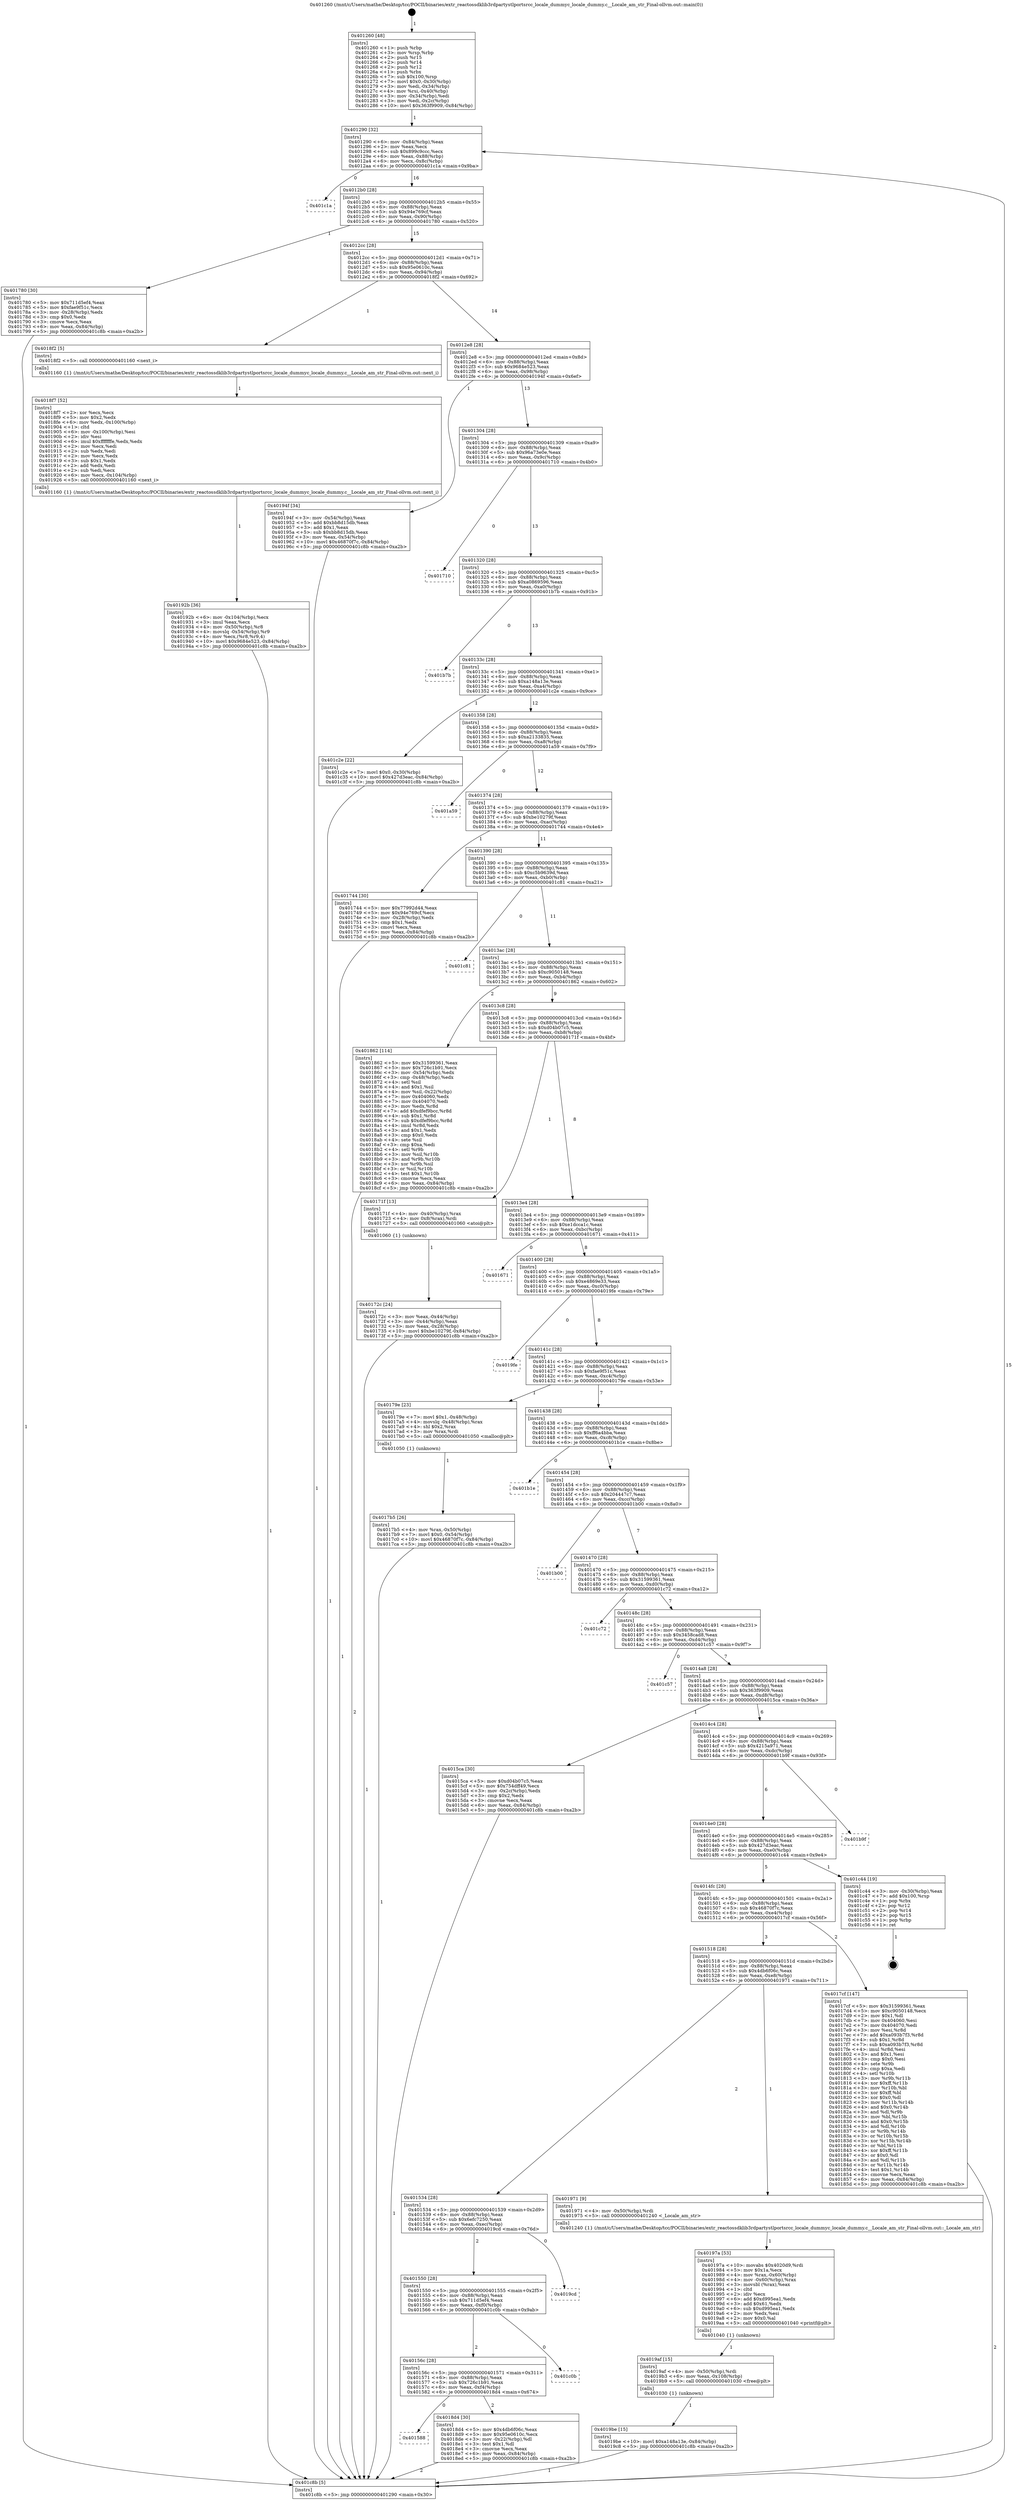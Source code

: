 digraph "0x401260" {
  label = "0x401260 (/mnt/c/Users/mathe/Desktop/tcc/POCII/binaries/extr_reactossdklib3rdpartystlportsrcc_locale_dummyc_locale_dummy.c__Locale_am_str_Final-ollvm.out::main(0))"
  labelloc = "t"
  node[shape=record]

  Entry [label="",width=0.3,height=0.3,shape=circle,fillcolor=black,style=filled]
  "0x401290" [label="{
     0x401290 [32]\l
     | [instrs]\l
     &nbsp;&nbsp;0x401290 \<+6\>: mov -0x84(%rbp),%eax\l
     &nbsp;&nbsp;0x401296 \<+2\>: mov %eax,%ecx\l
     &nbsp;&nbsp;0x401298 \<+6\>: sub $0x899c9ccc,%ecx\l
     &nbsp;&nbsp;0x40129e \<+6\>: mov %eax,-0x88(%rbp)\l
     &nbsp;&nbsp;0x4012a4 \<+6\>: mov %ecx,-0x8c(%rbp)\l
     &nbsp;&nbsp;0x4012aa \<+6\>: je 0000000000401c1a \<main+0x9ba\>\l
  }"]
  "0x401c1a" [label="{
     0x401c1a\l
  }", style=dashed]
  "0x4012b0" [label="{
     0x4012b0 [28]\l
     | [instrs]\l
     &nbsp;&nbsp;0x4012b0 \<+5\>: jmp 00000000004012b5 \<main+0x55\>\l
     &nbsp;&nbsp;0x4012b5 \<+6\>: mov -0x88(%rbp),%eax\l
     &nbsp;&nbsp;0x4012bb \<+5\>: sub $0x94e769cf,%eax\l
     &nbsp;&nbsp;0x4012c0 \<+6\>: mov %eax,-0x90(%rbp)\l
     &nbsp;&nbsp;0x4012c6 \<+6\>: je 0000000000401780 \<main+0x520\>\l
  }"]
  Exit [label="",width=0.3,height=0.3,shape=circle,fillcolor=black,style=filled,peripheries=2]
  "0x401780" [label="{
     0x401780 [30]\l
     | [instrs]\l
     &nbsp;&nbsp;0x401780 \<+5\>: mov $0x711d5ef4,%eax\l
     &nbsp;&nbsp;0x401785 \<+5\>: mov $0xfae9f51c,%ecx\l
     &nbsp;&nbsp;0x40178a \<+3\>: mov -0x28(%rbp),%edx\l
     &nbsp;&nbsp;0x40178d \<+3\>: cmp $0x0,%edx\l
     &nbsp;&nbsp;0x401790 \<+3\>: cmove %ecx,%eax\l
     &nbsp;&nbsp;0x401793 \<+6\>: mov %eax,-0x84(%rbp)\l
     &nbsp;&nbsp;0x401799 \<+5\>: jmp 0000000000401c8b \<main+0xa2b\>\l
  }"]
  "0x4012cc" [label="{
     0x4012cc [28]\l
     | [instrs]\l
     &nbsp;&nbsp;0x4012cc \<+5\>: jmp 00000000004012d1 \<main+0x71\>\l
     &nbsp;&nbsp;0x4012d1 \<+6\>: mov -0x88(%rbp),%eax\l
     &nbsp;&nbsp;0x4012d7 \<+5\>: sub $0x95e0610c,%eax\l
     &nbsp;&nbsp;0x4012dc \<+6\>: mov %eax,-0x94(%rbp)\l
     &nbsp;&nbsp;0x4012e2 \<+6\>: je 00000000004018f2 \<main+0x692\>\l
  }"]
  "0x4019be" [label="{
     0x4019be [15]\l
     | [instrs]\l
     &nbsp;&nbsp;0x4019be \<+10\>: movl $0xa148a13e,-0x84(%rbp)\l
     &nbsp;&nbsp;0x4019c8 \<+5\>: jmp 0000000000401c8b \<main+0xa2b\>\l
  }"]
  "0x4018f2" [label="{
     0x4018f2 [5]\l
     | [instrs]\l
     &nbsp;&nbsp;0x4018f2 \<+5\>: call 0000000000401160 \<next_i\>\l
     | [calls]\l
     &nbsp;&nbsp;0x401160 \{1\} (/mnt/c/Users/mathe/Desktop/tcc/POCII/binaries/extr_reactossdklib3rdpartystlportsrcc_locale_dummyc_locale_dummy.c__Locale_am_str_Final-ollvm.out::next_i)\l
  }"]
  "0x4012e8" [label="{
     0x4012e8 [28]\l
     | [instrs]\l
     &nbsp;&nbsp;0x4012e8 \<+5\>: jmp 00000000004012ed \<main+0x8d\>\l
     &nbsp;&nbsp;0x4012ed \<+6\>: mov -0x88(%rbp),%eax\l
     &nbsp;&nbsp;0x4012f3 \<+5\>: sub $0x9684e523,%eax\l
     &nbsp;&nbsp;0x4012f8 \<+6\>: mov %eax,-0x98(%rbp)\l
     &nbsp;&nbsp;0x4012fe \<+6\>: je 000000000040194f \<main+0x6ef\>\l
  }"]
  "0x4019af" [label="{
     0x4019af [15]\l
     | [instrs]\l
     &nbsp;&nbsp;0x4019af \<+4\>: mov -0x50(%rbp),%rdi\l
     &nbsp;&nbsp;0x4019b3 \<+6\>: mov %eax,-0x108(%rbp)\l
     &nbsp;&nbsp;0x4019b9 \<+5\>: call 0000000000401030 \<free@plt\>\l
     | [calls]\l
     &nbsp;&nbsp;0x401030 \{1\} (unknown)\l
  }"]
  "0x40194f" [label="{
     0x40194f [34]\l
     | [instrs]\l
     &nbsp;&nbsp;0x40194f \<+3\>: mov -0x54(%rbp),%eax\l
     &nbsp;&nbsp;0x401952 \<+5\>: add $0xbb8d15db,%eax\l
     &nbsp;&nbsp;0x401957 \<+3\>: add $0x1,%eax\l
     &nbsp;&nbsp;0x40195a \<+5\>: sub $0xbb8d15db,%eax\l
     &nbsp;&nbsp;0x40195f \<+3\>: mov %eax,-0x54(%rbp)\l
     &nbsp;&nbsp;0x401962 \<+10\>: movl $0x46870f7c,-0x84(%rbp)\l
     &nbsp;&nbsp;0x40196c \<+5\>: jmp 0000000000401c8b \<main+0xa2b\>\l
  }"]
  "0x401304" [label="{
     0x401304 [28]\l
     | [instrs]\l
     &nbsp;&nbsp;0x401304 \<+5\>: jmp 0000000000401309 \<main+0xa9\>\l
     &nbsp;&nbsp;0x401309 \<+6\>: mov -0x88(%rbp),%eax\l
     &nbsp;&nbsp;0x40130f \<+5\>: sub $0x96a73e0e,%eax\l
     &nbsp;&nbsp;0x401314 \<+6\>: mov %eax,-0x9c(%rbp)\l
     &nbsp;&nbsp;0x40131a \<+6\>: je 0000000000401710 \<main+0x4b0\>\l
  }"]
  "0x40197a" [label="{
     0x40197a [53]\l
     | [instrs]\l
     &nbsp;&nbsp;0x40197a \<+10\>: movabs $0x4020d9,%rdi\l
     &nbsp;&nbsp;0x401984 \<+5\>: mov $0x1a,%ecx\l
     &nbsp;&nbsp;0x401989 \<+4\>: mov %rax,-0x60(%rbp)\l
     &nbsp;&nbsp;0x40198d \<+4\>: mov -0x60(%rbp),%rax\l
     &nbsp;&nbsp;0x401991 \<+3\>: movsbl (%rax),%eax\l
     &nbsp;&nbsp;0x401994 \<+1\>: cltd\l
     &nbsp;&nbsp;0x401995 \<+2\>: idiv %ecx\l
     &nbsp;&nbsp;0x401997 \<+6\>: add $0xd995ea1,%edx\l
     &nbsp;&nbsp;0x40199d \<+3\>: add $0x61,%edx\l
     &nbsp;&nbsp;0x4019a0 \<+6\>: sub $0xd995ea1,%edx\l
     &nbsp;&nbsp;0x4019a6 \<+2\>: mov %edx,%esi\l
     &nbsp;&nbsp;0x4019a8 \<+2\>: mov $0x0,%al\l
     &nbsp;&nbsp;0x4019aa \<+5\>: call 0000000000401040 \<printf@plt\>\l
     | [calls]\l
     &nbsp;&nbsp;0x401040 \{1\} (unknown)\l
  }"]
  "0x401710" [label="{
     0x401710\l
  }", style=dashed]
  "0x401320" [label="{
     0x401320 [28]\l
     | [instrs]\l
     &nbsp;&nbsp;0x401320 \<+5\>: jmp 0000000000401325 \<main+0xc5\>\l
     &nbsp;&nbsp;0x401325 \<+6\>: mov -0x88(%rbp),%eax\l
     &nbsp;&nbsp;0x40132b \<+5\>: sub $0xa0869596,%eax\l
     &nbsp;&nbsp;0x401330 \<+6\>: mov %eax,-0xa0(%rbp)\l
     &nbsp;&nbsp;0x401336 \<+6\>: je 0000000000401b7b \<main+0x91b\>\l
  }"]
  "0x40192b" [label="{
     0x40192b [36]\l
     | [instrs]\l
     &nbsp;&nbsp;0x40192b \<+6\>: mov -0x104(%rbp),%ecx\l
     &nbsp;&nbsp;0x401931 \<+3\>: imul %eax,%ecx\l
     &nbsp;&nbsp;0x401934 \<+4\>: mov -0x50(%rbp),%r8\l
     &nbsp;&nbsp;0x401938 \<+4\>: movslq -0x54(%rbp),%r9\l
     &nbsp;&nbsp;0x40193c \<+4\>: mov %ecx,(%r8,%r9,4)\l
     &nbsp;&nbsp;0x401940 \<+10\>: movl $0x9684e523,-0x84(%rbp)\l
     &nbsp;&nbsp;0x40194a \<+5\>: jmp 0000000000401c8b \<main+0xa2b\>\l
  }"]
  "0x401b7b" [label="{
     0x401b7b\l
  }", style=dashed]
  "0x40133c" [label="{
     0x40133c [28]\l
     | [instrs]\l
     &nbsp;&nbsp;0x40133c \<+5\>: jmp 0000000000401341 \<main+0xe1\>\l
     &nbsp;&nbsp;0x401341 \<+6\>: mov -0x88(%rbp),%eax\l
     &nbsp;&nbsp;0x401347 \<+5\>: sub $0xa148a13e,%eax\l
     &nbsp;&nbsp;0x40134c \<+6\>: mov %eax,-0xa4(%rbp)\l
     &nbsp;&nbsp;0x401352 \<+6\>: je 0000000000401c2e \<main+0x9ce\>\l
  }"]
  "0x4018f7" [label="{
     0x4018f7 [52]\l
     | [instrs]\l
     &nbsp;&nbsp;0x4018f7 \<+2\>: xor %ecx,%ecx\l
     &nbsp;&nbsp;0x4018f9 \<+5\>: mov $0x2,%edx\l
     &nbsp;&nbsp;0x4018fe \<+6\>: mov %edx,-0x100(%rbp)\l
     &nbsp;&nbsp;0x401904 \<+1\>: cltd\l
     &nbsp;&nbsp;0x401905 \<+6\>: mov -0x100(%rbp),%esi\l
     &nbsp;&nbsp;0x40190b \<+2\>: idiv %esi\l
     &nbsp;&nbsp;0x40190d \<+6\>: imul $0xfffffffe,%edx,%edx\l
     &nbsp;&nbsp;0x401913 \<+2\>: mov %ecx,%edi\l
     &nbsp;&nbsp;0x401915 \<+2\>: sub %edx,%edi\l
     &nbsp;&nbsp;0x401917 \<+2\>: mov %ecx,%edx\l
     &nbsp;&nbsp;0x401919 \<+3\>: sub $0x1,%edx\l
     &nbsp;&nbsp;0x40191c \<+2\>: add %edx,%edi\l
     &nbsp;&nbsp;0x40191e \<+2\>: sub %edi,%ecx\l
     &nbsp;&nbsp;0x401920 \<+6\>: mov %ecx,-0x104(%rbp)\l
     &nbsp;&nbsp;0x401926 \<+5\>: call 0000000000401160 \<next_i\>\l
     | [calls]\l
     &nbsp;&nbsp;0x401160 \{1\} (/mnt/c/Users/mathe/Desktop/tcc/POCII/binaries/extr_reactossdklib3rdpartystlportsrcc_locale_dummyc_locale_dummy.c__Locale_am_str_Final-ollvm.out::next_i)\l
  }"]
  "0x401c2e" [label="{
     0x401c2e [22]\l
     | [instrs]\l
     &nbsp;&nbsp;0x401c2e \<+7\>: movl $0x0,-0x30(%rbp)\l
     &nbsp;&nbsp;0x401c35 \<+10\>: movl $0x427d3eac,-0x84(%rbp)\l
     &nbsp;&nbsp;0x401c3f \<+5\>: jmp 0000000000401c8b \<main+0xa2b\>\l
  }"]
  "0x401358" [label="{
     0x401358 [28]\l
     | [instrs]\l
     &nbsp;&nbsp;0x401358 \<+5\>: jmp 000000000040135d \<main+0xfd\>\l
     &nbsp;&nbsp;0x40135d \<+6\>: mov -0x88(%rbp),%eax\l
     &nbsp;&nbsp;0x401363 \<+5\>: sub $0xa2133835,%eax\l
     &nbsp;&nbsp;0x401368 \<+6\>: mov %eax,-0xa8(%rbp)\l
     &nbsp;&nbsp;0x40136e \<+6\>: je 0000000000401a59 \<main+0x7f9\>\l
  }"]
  "0x401588" [label="{
     0x401588\l
  }", style=dashed]
  "0x401a59" [label="{
     0x401a59\l
  }", style=dashed]
  "0x401374" [label="{
     0x401374 [28]\l
     | [instrs]\l
     &nbsp;&nbsp;0x401374 \<+5\>: jmp 0000000000401379 \<main+0x119\>\l
     &nbsp;&nbsp;0x401379 \<+6\>: mov -0x88(%rbp),%eax\l
     &nbsp;&nbsp;0x40137f \<+5\>: sub $0xbe10279f,%eax\l
     &nbsp;&nbsp;0x401384 \<+6\>: mov %eax,-0xac(%rbp)\l
     &nbsp;&nbsp;0x40138a \<+6\>: je 0000000000401744 \<main+0x4e4\>\l
  }"]
  "0x4018d4" [label="{
     0x4018d4 [30]\l
     | [instrs]\l
     &nbsp;&nbsp;0x4018d4 \<+5\>: mov $0x4db6f06c,%eax\l
     &nbsp;&nbsp;0x4018d9 \<+5\>: mov $0x95e0610c,%ecx\l
     &nbsp;&nbsp;0x4018de \<+3\>: mov -0x22(%rbp),%dl\l
     &nbsp;&nbsp;0x4018e1 \<+3\>: test $0x1,%dl\l
     &nbsp;&nbsp;0x4018e4 \<+3\>: cmovne %ecx,%eax\l
     &nbsp;&nbsp;0x4018e7 \<+6\>: mov %eax,-0x84(%rbp)\l
     &nbsp;&nbsp;0x4018ed \<+5\>: jmp 0000000000401c8b \<main+0xa2b\>\l
  }"]
  "0x401744" [label="{
     0x401744 [30]\l
     | [instrs]\l
     &nbsp;&nbsp;0x401744 \<+5\>: mov $0x77992d44,%eax\l
     &nbsp;&nbsp;0x401749 \<+5\>: mov $0x94e769cf,%ecx\l
     &nbsp;&nbsp;0x40174e \<+3\>: mov -0x28(%rbp),%edx\l
     &nbsp;&nbsp;0x401751 \<+3\>: cmp $0x1,%edx\l
     &nbsp;&nbsp;0x401754 \<+3\>: cmovl %ecx,%eax\l
     &nbsp;&nbsp;0x401757 \<+6\>: mov %eax,-0x84(%rbp)\l
     &nbsp;&nbsp;0x40175d \<+5\>: jmp 0000000000401c8b \<main+0xa2b\>\l
  }"]
  "0x401390" [label="{
     0x401390 [28]\l
     | [instrs]\l
     &nbsp;&nbsp;0x401390 \<+5\>: jmp 0000000000401395 \<main+0x135\>\l
     &nbsp;&nbsp;0x401395 \<+6\>: mov -0x88(%rbp),%eax\l
     &nbsp;&nbsp;0x40139b \<+5\>: sub $0xc5b9639d,%eax\l
     &nbsp;&nbsp;0x4013a0 \<+6\>: mov %eax,-0xb0(%rbp)\l
     &nbsp;&nbsp;0x4013a6 \<+6\>: je 0000000000401c81 \<main+0xa21\>\l
  }"]
  "0x40156c" [label="{
     0x40156c [28]\l
     | [instrs]\l
     &nbsp;&nbsp;0x40156c \<+5\>: jmp 0000000000401571 \<main+0x311\>\l
     &nbsp;&nbsp;0x401571 \<+6\>: mov -0x88(%rbp),%eax\l
     &nbsp;&nbsp;0x401577 \<+5\>: sub $0x726c1b91,%eax\l
     &nbsp;&nbsp;0x40157c \<+6\>: mov %eax,-0xf4(%rbp)\l
     &nbsp;&nbsp;0x401582 \<+6\>: je 00000000004018d4 \<main+0x674\>\l
  }"]
  "0x401c81" [label="{
     0x401c81\l
  }", style=dashed]
  "0x4013ac" [label="{
     0x4013ac [28]\l
     | [instrs]\l
     &nbsp;&nbsp;0x4013ac \<+5\>: jmp 00000000004013b1 \<main+0x151\>\l
     &nbsp;&nbsp;0x4013b1 \<+6\>: mov -0x88(%rbp),%eax\l
     &nbsp;&nbsp;0x4013b7 \<+5\>: sub $0xc9050148,%eax\l
     &nbsp;&nbsp;0x4013bc \<+6\>: mov %eax,-0xb4(%rbp)\l
     &nbsp;&nbsp;0x4013c2 \<+6\>: je 0000000000401862 \<main+0x602\>\l
  }"]
  "0x401c0b" [label="{
     0x401c0b\l
  }", style=dashed]
  "0x401862" [label="{
     0x401862 [114]\l
     | [instrs]\l
     &nbsp;&nbsp;0x401862 \<+5\>: mov $0x31599361,%eax\l
     &nbsp;&nbsp;0x401867 \<+5\>: mov $0x726c1b91,%ecx\l
     &nbsp;&nbsp;0x40186c \<+3\>: mov -0x54(%rbp),%edx\l
     &nbsp;&nbsp;0x40186f \<+3\>: cmp -0x48(%rbp),%edx\l
     &nbsp;&nbsp;0x401872 \<+4\>: setl %sil\l
     &nbsp;&nbsp;0x401876 \<+4\>: and $0x1,%sil\l
     &nbsp;&nbsp;0x40187a \<+4\>: mov %sil,-0x22(%rbp)\l
     &nbsp;&nbsp;0x40187e \<+7\>: mov 0x404060,%edx\l
     &nbsp;&nbsp;0x401885 \<+7\>: mov 0x404070,%edi\l
     &nbsp;&nbsp;0x40188c \<+3\>: mov %edx,%r8d\l
     &nbsp;&nbsp;0x40188f \<+7\>: add $0xdfef9bcc,%r8d\l
     &nbsp;&nbsp;0x401896 \<+4\>: sub $0x1,%r8d\l
     &nbsp;&nbsp;0x40189a \<+7\>: sub $0xdfef9bcc,%r8d\l
     &nbsp;&nbsp;0x4018a1 \<+4\>: imul %r8d,%edx\l
     &nbsp;&nbsp;0x4018a5 \<+3\>: and $0x1,%edx\l
     &nbsp;&nbsp;0x4018a8 \<+3\>: cmp $0x0,%edx\l
     &nbsp;&nbsp;0x4018ab \<+4\>: sete %sil\l
     &nbsp;&nbsp;0x4018af \<+3\>: cmp $0xa,%edi\l
     &nbsp;&nbsp;0x4018b2 \<+4\>: setl %r9b\l
     &nbsp;&nbsp;0x4018b6 \<+3\>: mov %sil,%r10b\l
     &nbsp;&nbsp;0x4018b9 \<+3\>: and %r9b,%r10b\l
     &nbsp;&nbsp;0x4018bc \<+3\>: xor %r9b,%sil\l
     &nbsp;&nbsp;0x4018bf \<+3\>: or %sil,%r10b\l
     &nbsp;&nbsp;0x4018c2 \<+4\>: test $0x1,%r10b\l
     &nbsp;&nbsp;0x4018c6 \<+3\>: cmovne %ecx,%eax\l
     &nbsp;&nbsp;0x4018c9 \<+6\>: mov %eax,-0x84(%rbp)\l
     &nbsp;&nbsp;0x4018cf \<+5\>: jmp 0000000000401c8b \<main+0xa2b\>\l
  }"]
  "0x4013c8" [label="{
     0x4013c8 [28]\l
     | [instrs]\l
     &nbsp;&nbsp;0x4013c8 \<+5\>: jmp 00000000004013cd \<main+0x16d\>\l
     &nbsp;&nbsp;0x4013cd \<+6\>: mov -0x88(%rbp),%eax\l
     &nbsp;&nbsp;0x4013d3 \<+5\>: sub $0xd04b07c5,%eax\l
     &nbsp;&nbsp;0x4013d8 \<+6\>: mov %eax,-0xb8(%rbp)\l
     &nbsp;&nbsp;0x4013de \<+6\>: je 000000000040171f \<main+0x4bf\>\l
  }"]
  "0x401550" [label="{
     0x401550 [28]\l
     | [instrs]\l
     &nbsp;&nbsp;0x401550 \<+5\>: jmp 0000000000401555 \<main+0x2f5\>\l
     &nbsp;&nbsp;0x401555 \<+6\>: mov -0x88(%rbp),%eax\l
     &nbsp;&nbsp;0x40155b \<+5\>: sub $0x711d5ef4,%eax\l
     &nbsp;&nbsp;0x401560 \<+6\>: mov %eax,-0xf0(%rbp)\l
     &nbsp;&nbsp;0x401566 \<+6\>: je 0000000000401c0b \<main+0x9ab\>\l
  }"]
  "0x40171f" [label="{
     0x40171f [13]\l
     | [instrs]\l
     &nbsp;&nbsp;0x40171f \<+4\>: mov -0x40(%rbp),%rax\l
     &nbsp;&nbsp;0x401723 \<+4\>: mov 0x8(%rax),%rdi\l
     &nbsp;&nbsp;0x401727 \<+5\>: call 0000000000401060 \<atoi@plt\>\l
     | [calls]\l
     &nbsp;&nbsp;0x401060 \{1\} (unknown)\l
  }"]
  "0x4013e4" [label="{
     0x4013e4 [28]\l
     | [instrs]\l
     &nbsp;&nbsp;0x4013e4 \<+5\>: jmp 00000000004013e9 \<main+0x189\>\l
     &nbsp;&nbsp;0x4013e9 \<+6\>: mov -0x88(%rbp),%eax\l
     &nbsp;&nbsp;0x4013ef \<+5\>: sub $0xe1dcca1c,%eax\l
     &nbsp;&nbsp;0x4013f4 \<+6\>: mov %eax,-0xbc(%rbp)\l
     &nbsp;&nbsp;0x4013fa \<+6\>: je 0000000000401671 \<main+0x411\>\l
  }"]
  "0x4019cd" [label="{
     0x4019cd\l
  }", style=dashed]
  "0x401671" [label="{
     0x401671\l
  }", style=dashed]
  "0x401400" [label="{
     0x401400 [28]\l
     | [instrs]\l
     &nbsp;&nbsp;0x401400 \<+5\>: jmp 0000000000401405 \<main+0x1a5\>\l
     &nbsp;&nbsp;0x401405 \<+6\>: mov -0x88(%rbp),%eax\l
     &nbsp;&nbsp;0x40140b \<+5\>: sub $0xe4869e33,%eax\l
     &nbsp;&nbsp;0x401410 \<+6\>: mov %eax,-0xc0(%rbp)\l
     &nbsp;&nbsp;0x401416 \<+6\>: je 00000000004019fe \<main+0x79e\>\l
  }"]
  "0x401534" [label="{
     0x401534 [28]\l
     | [instrs]\l
     &nbsp;&nbsp;0x401534 \<+5\>: jmp 0000000000401539 \<main+0x2d9\>\l
     &nbsp;&nbsp;0x401539 \<+6\>: mov -0x88(%rbp),%eax\l
     &nbsp;&nbsp;0x40153f \<+5\>: sub $0x6efc7250,%eax\l
     &nbsp;&nbsp;0x401544 \<+6\>: mov %eax,-0xec(%rbp)\l
     &nbsp;&nbsp;0x40154a \<+6\>: je 00000000004019cd \<main+0x76d\>\l
  }"]
  "0x4019fe" [label="{
     0x4019fe\l
  }", style=dashed]
  "0x40141c" [label="{
     0x40141c [28]\l
     | [instrs]\l
     &nbsp;&nbsp;0x40141c \<+5\>: jmp 0000000000401421 \<main+0x1c1\>\l
     &nbsp;&nbsp;0x401421 \<+6\>: mov -0x88(%rbp),%eax\l
     &nbsp;&nbsp;0x401427 \<+5\>: sub $0xfae9f51c,%eax\l
     &nbsp;&nbsp;0x40142c \<+6\>: mov %eax,-0xc4(%rbp)\l
     &nbsp;&nbsp;0x401432 \<+6\>: je 000000000040179e \<main+0x53e\>\l
  }"]
  "0x401971" [label="{
     0x401971 [9]\l
     | [instrs]\l
     &nbsp;&nbsp;0x401971 \<+4\>: mov -0x50(%rbp),%rdi\l
     &nbsp;&nbsp;0x401975 \<+5\>: call 0000000000401240 \<_Locale_am_str\>\l
     | [calls]\l
     &nbsp;&nbsp;0x401240 \{1\} (/mnt/c/Users/mathe/Desktop/tcc/POCII/binaries/extr_reactossdklib3rdpartystlportsrcc_locale_dummyc_locale_dummy.c__Locale_am_str_Final-ollvm.out::_Locale_am_str)\l
  }"]
  "0x40179e" [label="{
     0x40179e [23]\l
     | [instrs]\l
     &nbsp;&nbsp;0x40179e \<+7\>: movl $0x1,-0x48(%rbp)\l
     &nbsp;&nbsp;0x4017a5 \<+4\>: movslq -0x48(%rbp),%rax\l
     &nbsp;&nbsp;0x4017a9 \<+4\>: shl $0x2,%rax\l
     &nbsp;&nbsp;0x4017ad \<+3\>: mov %rax,%rdi\l
     &nbsp;&nbsp;0x4017b0 \<+5\>: call 0000000000401050 \<malloc@plt\>\l
     | [calls]\l
     &nbsp;&nbsp;0x401050 \{1\} (unknown)\l
  }"]
  "0x401438" [label="{
     0x401438 [28]\l
     | [instrs]\l
     &nbsp;&nbsp;0x401438 \<+5\>: jmp 000000000040143d \<main+0x1dd\>\l
     &nbsp;&nbsp;0x40143d \<+6\>: mov -0x88(%rbp),%eax\l
     &nbsp;&nbsp;0x401443 \<+5\>: sub $0xff6a4bba,%eax\l
     &nbsp;&nbsp;0x401448 \<+6\>: mov %eax,-0xc8(%rbp)\l
     &nbsp;&nbsp;0x40144e \<+6\>: je 0000000000401b1e \<main+0x8be\>\l
  }"]
  "0x401518" [label="{
     0x401518 [28]\l
     | [instrs]\l
     &nbsp;&nbsp;0x401518 \<+5\>: jmp 000000000040151d \<main+0x2bd\>\l
     &nbsp;&nbsp;0x40151d \<+6\>: mov -0x88(%rbp),%eax\l
     &nbsp;&nbsp;0x401523 \<+5\>: sub $0x4db6f06c,%eax\l
     &nbsp;&nbsp;0x401528 \<+6\>: mov %eax,-0xe8(%rbp)\l
     &nbsp;&nbsp;0x40152e \<+6\>: je 0000000000401971 \<main+0x711\>\l
  }"]
  "0x401b1e" [label="{
     0x401b1e\l
  }", style=dashed]
  "0x401454" [label="{
     0x401454 [28]\l
     | [instrs]\l
     &nbsp;&nbsp;0x401454 \<+5\>: jmp 0000000000401459 \<main+0x1f9\>\l
     &nbsp;&nbsp;0x401459 \<+6\>: mov -0x88(%rbp),%eax\l
     &nbsp;&nbsp;0x40145f \<+5\>: sub $0x204447c7,%eax\l
     &nbsp;&nbsp;0x401464 \<+6\>: mov %eax,-0xcc(%rbp)\l
     &nbsp;&nbsp;0x40146a \<+6\>: je 0000000000401b00 \<main+0x8a0\>\l
  }"]
  "0x4017cf" [label="{
     0x4017cf [147]\l
     | [instrs]\l
     &nbsp;&nbsp;0x4017cf \<+5\>: mov $0x31599361,%eax\l
     &nbsp;&nbsp;0x4017d4 \<+5\>: mov $0xc9050148,%ecx\l
     &nbsp;&nbsp;0x4017d9 \<+2\>: mov $0x1,%dl\l
     &nbsp;&nbsp;0x4017db \<+7\>: mov 0x404060,%esi\l
     &nbsp;&nbsp;0x4017e2 \<+7\>: mov 0x404070,%edi\l
     &nbsp;&nbsp;0x4017e9 \<+3\>: mov %esi,%r8d\l
     &nbsp;&nbsp;0x4017ec \<+7\>: add $0xa093b7f3,%r8d\l
     &nbsp;&nbsp;0x4017f3 \<+4\>: sub $0x1,%r8d\l
     &nbsp;&nbsp;0x4017f7 \<+7\>: sub $0xa093b7f3,%r8d\l
     &nbsp;&nbsp;0x4017fe \<+4\>: imul %r8d,%esi\l
     &nbsp;&nbsp;0x401802 \<+3\>: and $0x1,%esi\l
     &nbsp;&nbsp;0x401805 \<+3\>: cmp $0x0,%esi\l
     &nbsp;&nbsp;0x401808 \<+4\>: sete %r9b\l
     &nbsp;&nbsp;0x40180c \<+3\>: cmp $0xa,%edi\l
     &nbsp;&nbsp;0x40180f \<+4\>: setl %r10b\l
     &nbsp;&nbsp;0x401813 \<+3\>: mov %r9b,%r11b\l
     &nbsp;&nbsp;0x401816 \<+4\>: xor $0xff,%r11b\l
     &nbsp;&nbsp;0x40181a \<+3\>: mov %r10b,%bl\l
     &nbsp;&nbsp;0x40181d \<+3\>: xor $0xff,%bl\l
     &nbsp;&nbsp;0x401820 \<+3\>: xor $0x0,%dl\l
     &nbsp;&nbsp;0x401823 \<+3\>: mov %r11b,%r14b\l
     &nbsp;&nbsp;0x401826 \<+4\>: and $0x0,%r14b\l
     &nbsp;&nbsp;0x40182a \<+3\>: and %dl,%r9b\l
     &nbsp;&nbsp;0x40182d \<+3\>: mov %bl,%r15b\l
     &nbsp;&nbsp;0x401830 \<+4\>: and $0x0,%r15b\l
     &nbsp;&nbsp;0x401834 \<+3\>: and %dl,%r10b\l
     &nbsp;&nbsp;0x401837 \<+3\>: or %r9b,%r14b\l
     &nbsp;&nbsp;0x40183a \<+3\>: or %r10b,%r15b\l
     &nbsp;&nbsp;0x40183d \<+3\>: xor %r15b,%r14b\l
     &nbsp;&nbsp;0x401840 \<+3\>: or %bl,%r11b\l
     &nbsp;&nbsp;0x401843 \<+4\>: xor $0xff,%r11b\l
     &nbsp;&nbsp;0x401847 \<+3\>: or $0x0,%dl\l
     &nbsp;&nbsp;0x40184a \<+3\>: and %dl,%r11b\l
     &nbsp;&nbsp;0x40184d \<+3\>: or %r11b,%r14b\l
     &nbsp;&nbsp;0x401850 \<+4\>: test $0x1,%r14b\l
     &nbsp;&nbsp;0x401854 \<+3\>: cmovne %ecx,%eax\l
     &nbsp;&nbsp;0x401857 \<+6\>: mov %eax,-0x84(%rbp)\l
     &nbsp;&nbsp;0x40185d \<+5\>: jmp 0000000000401c8b \<main+0xa2b\>\l
  }"]
  "0x401b00" [label="{
     0x401b00\l
  }", style=dashed]
  "0x401470" [label="{
     0x401470 [28]\l
     | [instrs]\l
     &nbsp;&nbsp;0x401470 \<+5\>: jmp 0000000000401475 \<main+0x215\>\l
     &nbsp;&nbsp;0x401475 \<+6\>: mov -0x88(%rbp),%eax\l
     &nbsp;&nbsp;0x40147b \<+5\>: sub $0x31599361,%eax\l
     &nbsp;&nbsp;0x401480 \<+6\>: mov %eax,-0xd0(%rbp)\l
     &nbsp;&nbsp;0x401486 \<+6\>: je 0000000000401c72 \<main+0xa12\>\l
  }"]
  "0x4014fc" [label="{
     0x4014fc [28]\l
     | [instrs]\l
     &nbsp;&nbsp;0x4014fc \<+5\>: jmp 0000000000401501 \<main+0x2a1\>\l
     &nbsp;&nbsp;0x401501 \<+6\>: mov -0x88(%rbp),%eax\l
     &nbsp;&nbsp;0x401507 \<+5\>: sub $0x46870f7c,%eax\l
     &nbsp;&nbsp;0x40150c \<+6\>: mov %eax,-0xe4(%rbp)\l
     &nbsp;&nbsp;0x401512 \<+6\>: je 00000000004017cf \<main+0x56f\>\l
  }"]
  "0x401c72" [label="{
     0x401c72\l
  }", style=dashed]
  "0x40148c" [label="{
     0x40148c [28]\l
     | [instrs]\l
     &nbsp;&nbsp;0x40148c \<+5\>: jmp 0000000000401491 \<main+0x231\>\l
     &nbsp;&nbsp;0x401491 \<+6\>: mov -0x88(%rbp),%eax\l
     &nbsp;&nbsp;0x401497 \<+5\>: sub $0x3458cad8,%eax\l
     &nbsp;&nbsp;0x40149c \<+6\>: mov %eax,-0xd4(%rbp)\l
     &nbsp;&nbsp;0x4014a2 \<+6\>: je 0000000000401c57 \<main+0x9f7\>\l
  }"]
  "0x401c44" [label="{
     0x401c44 [19]\l
     | [instrs]\l
     &nbsp;&nbsp;0x401c44 \<+3\>: mov -0x30(%rbp),%eax\l
     &nbsp;&nbsp;0x401c47 \<+7\>: add $0x100,%rsp\l
     &nbsp;&nbsp;0x401c4e \<+1\>: pop %rbx\l
     &nbsp;&nbsp;0x401c4f \<+2\>: pop %r12\l
     &nbsp;&nbsp;0x401c51 \<+2\>: pop %r14\l
     &nbsp;&nbsp;0x401c53 \<+2\>: pop %r15\l
     &nbsp;&nbsp;0x401c55 \<+1\>: pop %rbp\l
     &nbsp;&nbsp;0x401c56 \<+1\>: ret\l
  }"]
  "0x401c57" [label="{
     0x401c57\l
  }", style=dashed]
  "0x4014a8" [label="{
     0x4014a8 [28]\l
     | [instrs]\l
     &nbsp;&nbsp;0x4014a8 \<+5\>: jmp 00000000004014ad \<main+0x24d\>\l
     &nbsp;&nbsp;0x4014ad \<+6\>: mov -0x88(%rbp),%eax\l
     &nbsp;&nbsp;0x4014b3 \<+5\>: sub $0x363f9909,%eax\l
     &nbsp;&nbsp;0x4014b8 \<+6\>: mov %eax,-0xd8(%rbp)\l
     &nbsp;&nbsp;0x4014be \<+6\>: je 00000000004015ca \<main+0x36a\>\l
  }"]
  "0x4014e0" [label="{
     0x4014e0 [28]\l
     | [instrs]\l
     &nbsp;&nbsp;0x4014e0 \<+5\>: jmp 00000000004014e5 \<main+0x285\>\l
     &nbsp;&nbsp;0x4014e5 \<+6\>: mov -0x88(%rbp),%eax\l
     &nbsp;&nbsp;0x4014eb \<+5\>: sub $0x427d3eac,%eax\l
     &nbsp;&nbsp;0x4014f0 \<+6\>: mov %eax,-0xe0(%rbp)\l
     &nbsp;&nbsp;0x4014f6 \<+6\>: je 0000000000401c44 \<main+0x9e4\>\l
  }"]
  "0x4015ca" [label="{
     0x4015ca [30]\l
     | [instrs]\l
     &nbsp;&nbsp;0x4015ca \<+5\>: mov $0xd04b07c5,%eax\l
     &nbsp;&nbsp;0x4015cf \<+5\>: mov $0x754dff49,%ecx\l
     &nbsp;&nbsp;0x4015d4 \<+3\>: mov -0x2c(%rbp),%edx\l
     &nbsp;&nbsp;0x4015d7 \<+3\>: cmp $0x2,%edx\l
     &nbsp;&nbsp;0x4015da \<+3\>: cmovne %ecx,%eax\l
     &nbsp;&nbsp;0x4015dd \<+6\>: mov %eax,-0x84(%rbp)\l
     &nbsp;&nbsp;0x4015e3 \<+5\>: jmp 0000000000401c8b \<main+0xa2b\>\l
  }"]
  "0x4014c4" [label="{
     0x4014c4 [28]\l
     | [instrs]\l
     &nbsp;&nbsp;0x4014c4 \<+5\>: jmp 00000000004014c9 \<main+0x269\>\l
     &nbsp;&nbsp;0x4014c9 \<+6\>: mov -0x88(%rbp),%eax\l
     &nbsp;&nbsp;0x4014cf \<+5\>: sub $0x4215a971,%eax\l
     &nbsp;&nbsp;0x4014d4 \<+6\>: mov %eax,-0xdc(%rbp)\l
     &nbsp;&nbsp;0x4014da \<+6\>: je 0000000000401b9f \<main+0x93f\>\l
  }"]
  "0x401c8b" [label="{
     0x401c8b [5]\l
     | [instrs]\l
     &nbsp;&nbsp;0x401c8b \<+5\>: jmp 0000000000401290 \<main+0x30\>\l
  }"]
  "0x401260" [label="{
     0x401260 [48]\l
     | [instrs]\l
     &nbsp;&nbsp;0x401260 \<+1\>: push %rbp\l
     &nbsp;&nbsp;0x401261 \<+3\>: mov %rsp,%rbp\l
     &nbsp;&nbsp;0x401264 \<+2\>: push %r15\l
     &nbsp;&nbsp;0x401266 \<+2\>: push %r14\l
     &nbsp;&nbsp;0x401268 \<+2\>: push %r12\l
     &nbsp;&nbsp;0x40126a \<+1\>: push %rbx\l
     &nbsp;&nbsp;0x40126b \<+7\>: sub $0x100,%rsp\l
     &nbsp;&nbsp;0x401272 \<+7\>: movl $0x0,-0x30(%rbp)\l
     &nbsp;&nbsp;0x401279 \<+3\>: mov %edi,-0x34(%rbp)\l
     &nbsp;&nbsp;0x40127c \<+4\>: mov %rsi,-0x40(%rbp)\l
     &nbsp;&nbsp;0x401280 \<+3\>: mov -0x34(%rbp),%edi\l
     &nbsp;&nbsp;0x401283 \<+3\>: mov %edi,-0x2c(%rbp)\l
     &nbsp;&nbsp;0x401286 \<+10\>: movl $0x363f9909,-0x84(%rbp)\l
  }"]
  "0x40172c" [label="{
     0x40172c [24]\l
     | [instrs]\l
     &nbsp;&nbsp;0x40172c \<+3\>: mov %eax,-0x44(%rbp)\l
     &nbsp;&nbsp;0x40172f \<+3\>: mov -0x44(%rbp),%eax\l
     &nbsp;&nbsp;0x401732 \<+3\>: mov %eax,-0x28(%rbp)\l
     &nbsp;&nbsp;0x401735 \<+10\>: movl $0xbe10279f,-0x84(%rbp)\l
     &nbsp;&nbsp;0x40173f \<+5\>: jmp 0000000000401c8b \<main+0xa2b\>\l
  }"]
  "0x4017b5" [label="{
     0x4017b5 [26]\l
     | [instrs]\l
     &nbsp;&nbsp;0x4017b5 \<+4\>: mov %rax,-0x50(%rbp)\l
     &nbsp;&nbsp;0x4017b9 \<+7\>: movl $0x0,-0x54(%rbp)\l
     &nbsp;&nbsp;0x4017c0 \<+10\>: movl $0x46870f7c,-0x84(%rbp)\l
     &nbsp;&nbsp;0x4017ca \<+5\>: jmp 0000000000401c8b \<main+0xa2b\>\l
  }"]
  "0x401b9f" [label="{
     0x401b9f\l
  }", style=dashed]
  Entry -> "0x401260" [label=" 1"]
  "0x401290" -> "0x401c1a" [label=" 0"]
  "0x401290" -> "0x4012b0" [label=" 16"]
  "0x401c44" -> Exit [label=" 1"]
  "0x4012b0" -> "0x401780" [label=" 1"]
  "0x4012b0" -> "0x4012cc" [label=" 15"]
  "0x401c2e" -> "0x401c8b" [label=" 1"]
  "0x4012cc" -> "0x4018f2" [label=" 1"]
  "0x4012cc" -> "0x4012e8" [label=" 14"]
  "0x4019be" -> "0x401c8b" [label=" 1"]
  "0x4012e8" -> "0x40194f" [label=" 1"]
  "0x4012e8" -> "0x401304" [label=" 13"]
  "0x4019af" -> "0x4019be" [label=" 1"]
  "0x401304" -> "0x401710" [label=" 0"]
  "0x401304" -> "0x401320" [label=" 13"]
  "0x40197a" -> "0x4019af" [label=" 1"]
  "0x401320" -> "0x401b7b" [label=" 0"]
  "0x401320" -> "0x40133c" [label=" 13"]
  "0x401971" -> "0x40197a" [label=" 1"]
  "0x40133c" -> "0x401c2e" [label=" 1"]
  "0x40133c" -> "0x401358" [label=" 12"]
  "0x40194f" -> "0x401c8b" [label=" 1"]
  "0x401358" -> "0x401a59" [label=" 0"]
  "0x401358" -> "0x401374" [label=" 12"]
  "0x40192b" -> "0x401c8b" [label=" 1"]
  "0x401374" -> "0x401744" [label=" 1"]
  "0x401374" -> "0x401390" [label=" 11"]
  "0x4018f7" -> "0x40192b" [label=" 1"]
  "0x401390" -> "0x401c81" [label=" 0"]
  "0x401390" -> "0x4013ac" [label=" 11"]
  "0x4018d4" -> "0x401c8b" [label=" 2"]
  "0x4013ac" -> "0x401862" [label=" 2"]
  "0x4013ac" -> "0x4013c8" [label=" 9"]
  "0x40156c" -> "0x401588" [label=" 0"]
  "0x4013c8" -> "0x40171f" [label=" 1"]
  "0x4013c8" -> "0x4013e4" [label=" 8"]
  "0x4018f2" -> "0x4018f7" [label=" 1"]
  "0x4013e4" -> "0x401671" [label=" 0"]
  "0x4013e4" -> "0x401400" [label=" 8"]
  "0x401550" -> "0x40156c" [label=" 2"]
  "0x401400" -> "0x4019fe" [label=" 0"]
  "0x401400" -> "0x40141c" [label=" 8"]
  "0x40156c" -> "0x4018d4" [label=" 2"]
  "0x40141c" -> "0x40179e" [label=" 1"]
  "0x40141c" -> "0x401438" [label=" 7"]
  "0x401534" -> "0x401550" [label=" 2"]
  "0x401438" -> "0x401b1e" [label=" 0"]
  "0x401438" -> "0x401454" [label=" 7"]
  "0x401550" -> "0x401c0b" [label=" 0"]
  "0x401454" -> "0x401b00" [label=" 0"]
  "0x401454" -> "0x401470" [label=" 7"]
  "0x401518" -> "0x401534" [label=" 2"]
  "0x401470" -> "0x401c72" [label=" 0"]
  "0x401470" -> "0x40148c" [label=" 7"]
  "0x401534" -> "0x4019cd" [label=" 0"]
  "0x40148c" -> "0x401c57" [label=" 0"]
  "0x40148c" -> "0x4014a8" [label=" 7"]
  "0x401862" -> "0x401c8b" [label=" 2"]
  "0x4014a8" -> "0x4015ca" [label=" 1"]
  "0x4014a8" -> "0x4014c4" [label=" 6"]
  "0x4015ca" -> "0x401c8b" [label=" 1"]
  "0x401260" -> "0x401290" [label=" 1"]
  "0x401c8b" -> "0x401290" [label=" 15"]
  "0x40171f" -> "0x40172c" [label=" 1"]
  "0x40172c" -> "0x401c8b" [label=" 1"]
  "0x401744" -> "0x401c8b" [label=" 1"]
  "0x401780" -> "0x401c8b" [label=" 1"]
  "0x40179e" -> "0x4017b5" [label=" 1"]
  "0x4017b5" -> "0x401c8b" [label=" 1"]
  "0x4014fc" -> "0x401518" [label=" 3"]
  "0x4014c4" -> "0x401b9f" [label=" 0"]
  "0x4014c4" -> "0x4014e0" [label=" 6"]
  "0x4017cf" -> "0x401c8b" [label=" 2"]
  "0x4014e0" -> "0x401c44" [label=" 1"]
  "0x4014e0" -> "0x4014fc" [label=" 5"]
  "0x401518" -> "0x401971" [label=" 1"]
  "0x4014fc" -> "0x4017cf" [label=" 2"]
}
